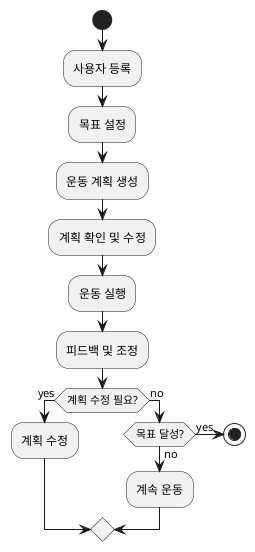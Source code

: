@startuml
start
:사용자 등록;
:목표 설정;
:운동 계획 생성;
:계획 확인 및 수정;
:운동 실행;
:피드백 및 조정;
if (계획 수정 필요?) then (yes)
  :계획 수정;
else (no)
  if (목표 달성?) then (yes)
    stop
  else (no)
    :계속 운동;
  endif
endif
@enduml
